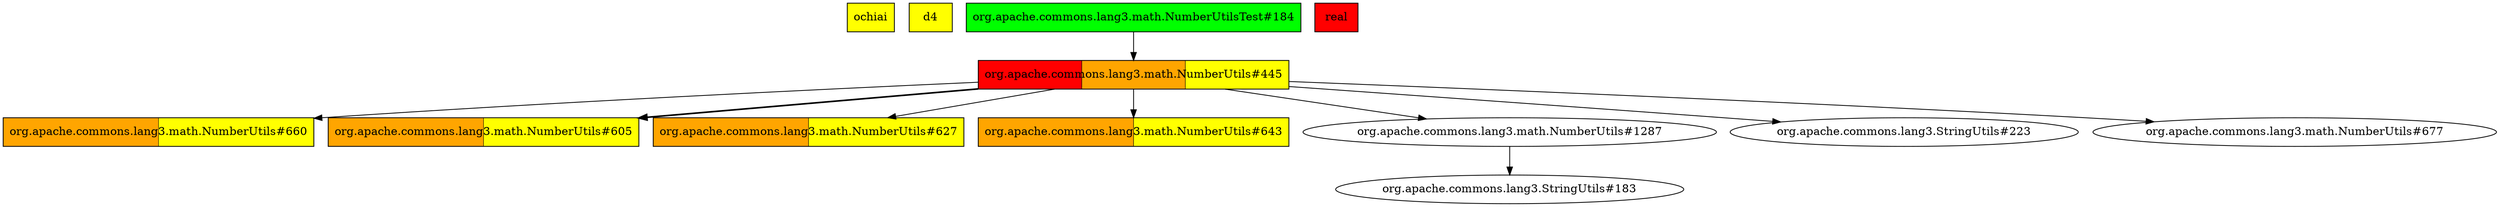 digraph enhanced {
	"ochiai" [style=striped shape=box fillcolor="yellow"];
	"d4" [style=striped shape=box fillcolor="yellow"];
	"org.apache.commons.lang3.math.NumberUtilsTest#184" [style=striped shape=box fillcolor="green"];
	"org.apache.commons.lang3.math.NumberUtils#660" [style=striped shape=box fillcolor="orange:yellow"];
	"org.apache.commons.lang3.math.NumberUtils#605" [style=striped shape=box fillcolor="orange:yellow"];
	"org.apache.commons.lang3.math.NumberUtils#627" [style=striped shape=box fillcolor="orange:yellow"];
	"real" [style=striped shape=box fillcolor="red"];
	"org.apache.commons.lang3.math.NumberUtils#643" [style=striped shape=box fillcolor="orange:yellow"];
	"org.apache.commons.lang3.math.NumberUtils#445" [style=striped shape=box fillcolor="red:orange:yellow"];
	"org.apache.commons.lang3.math.NumberUtils#445" -> "org.apache.commons.lang3.math.NumberUtils#1287";
	"org.apache.commons.lang3.math.NumberUtils#445" -> "org.apache.commons.lang3.math.NumberUtils#660";
	"org.apache.commons.lang3.math.NumberUtils#445" -> "org.apache.commons.lang3.StringUtils#223";
	"org.apache.commons.lang3.math.NumberUtils#445" -> "org.apache.commons.lang3.math.NumberUtils#627";
	"org.apache.commons.lang3.math.NumberUtils#445" -> "org.apache.commons.lang3.math.NumberUtils#605" [style=bold];
	"org.apache.commons.lang3.math.NumberUtils#1287" -> "org.apache.commons.lang3.StringUtils#183";
	"org.apache.commons.lang3.math.NumberUtils#445" -> "org.apache.commons.lang3.math.NumberUtils#677";
	"org.apache.commons.lang3.math.NumberUtils#445" -> "org.apache.commons.lang3.math.NumberUtils#643";
	"org.apache.commons.lang3.math.NumberUtilsTest#184" -> "org.apache.commons.lang3.math.NumberUtils#445";
}
